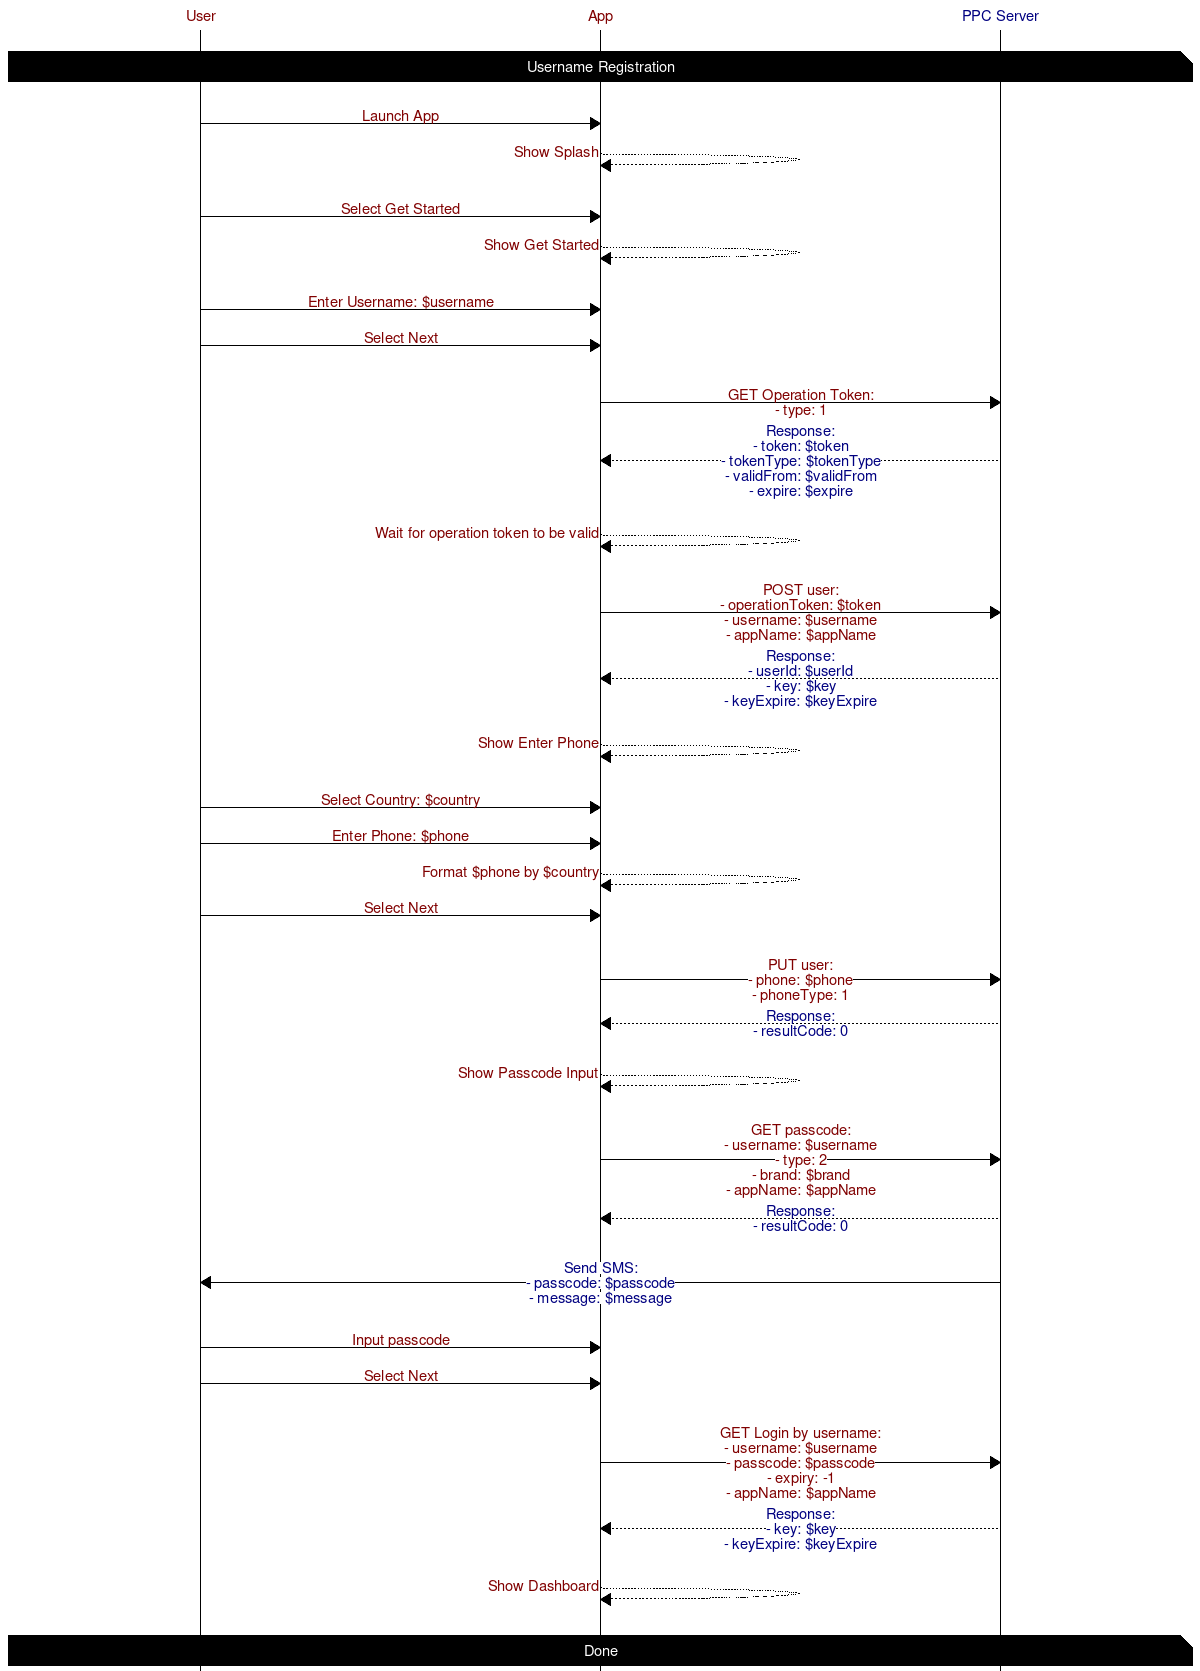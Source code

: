 # User Login and Registration - Username Phone Registration
# - Registering a new user with a username + phone number

msc {
	hscale  = "2";

	user [label="User", textcolour="maroon", arctextcolour="maroon"],
	app [label="App", textcolour="maroon", arctextcolour="maroon"],
	server [label="PPC Server", textcolour="navy", arctextcolour="navy"];
	|||;
	user note server [label="Username Registration", textbgcolor="black", textcolor="white"];
	|||;
	user => app [label="Launch App"];
	app << app [label="Show Splash"];
	|||;
	user => app [label="Select Get Started"];
	app << app [label="Show Get Started"];
	|||;
	user => app [label="Enter Username: $username"];
	user => app [label="Select Next"];
	|||;
	app => server [label="GET Operation Token:\n- type: 1"];
	app << server [label="Response:\n- token: $token\n- tokenType: $tokenType\n- validFrom: $validFrom\n- expire: $expire"];
	|||;
	app >> app [label="Wait for operation token to be valid"];
	|||;
	app => server [label="POST user:\n- operationToken: $token\n- username: $username\n- appName: $appName"];
	app << server [label="Response:\n- userId: $userId\n- key: $key\n- keyExpire: $keyExpire"];
	|||;
	app >> app [label="Show Enter Phone"];
	|||;
	user => app [label="Select Country: $country"];
	user => app [label="Enter Phone: $phone"];
	app >> app [label="Format $phone by $country"];
	user => app [label="Select Next"];
	|||;
	app => server [label="PUT user:\n- phone: $phone\n- phoneType: 1"];
	app << server [label="Response:\n- resultCode: 0"];
	|||;
	app >> app [label="Show Passcode Input"];
	|||;
	app => server [label="GET passcode:\n- username: $username\n- type: 2\n- brand: $brand\n- appName: $appName"];
	app << server [label="Response:\n- resultCode: 0"];
	|||;
	server => user [label="Send SMS:\n- passcode: $passcode\n- message: $message"];
	|||;
	user => app [label="Input passcode"];
	user => app [label="Select Next"];
	|||;
	app => server [label="GET Login by username:\n- username: $username\n- passcode: $passcode\n- expiry: -1\n- appName: $appName"];
	app << server [label="Response:\n- key: $key\n- keyExpire: $keyExpire"];
	|||;
	app >> app [label="Show Dashboard"];
	|||;
	user note server [label="Done", textbgcolor="black", textcolor="white"];
}
